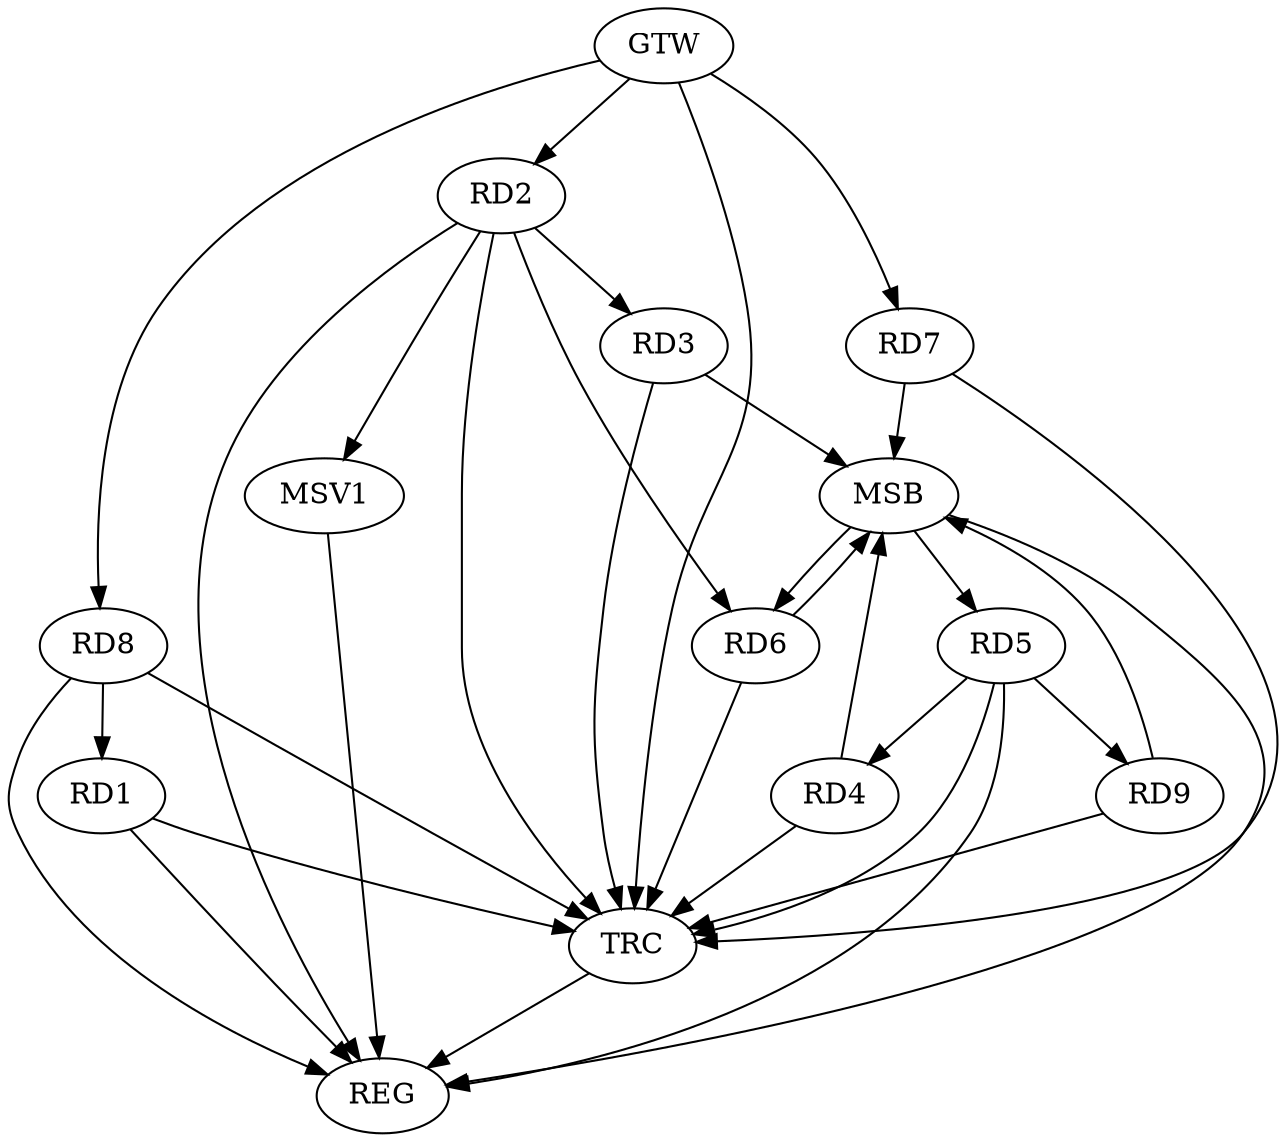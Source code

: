 strict digraph G {
  RD1 [ label="RD1" ];
  RD2 [ label="RD2" ];
  RD3 [ label="RD3" ];
  RD4 [ label="RD4" ];
  RD5 [ label="RD5" ];
  RD6 [ label="RD6" ];
  RD7 [ label="RD7" ];
  RD8 [ label="RD8" ];
  RD9 [ label="RD9" ];
  GTW [ label="GTW" ];
  REG [ label="REG" ];
  MSB [ label="MSB" ];
  TRC [ label="TRC" ];
  MSV1 [ label="MSV1" ];
  RD8 -> RD1;
  RD2 -> RD3;
  RD2 -> RD6;
  RD5 -> RD4;
  RD5 -> RD9;
  GTW -> RD2;
  GTW -> RD7;
  GTW -> RD8;
  RD1 -> REG;
  RD2 -> REG;
  RD5 -> REG;
  RD8 -> REG;
  RD3 -> MSB;
  MSB -> REG;
  RD4 -> MSB;
  MSB -> RD5;
  MSB -> RD6;
  RD6 -> MSB;
  RD7 -> MSB;
  RD9 -> MSB;
  RD1 -> TRC;
  RD2 -> TRC;
  RD3 -> TRC;
  RD4 -> TRC;
  RD5 -> TRC;
  RD6 -> TRC;
  RD7 -> TRC;
  RD8 -> TRC;
  RD9 -> TRC;
  GTW -> TRC;
  TRC -> REG;
  RD2 -> MSV1;
  MSV1 -> REG;
}
